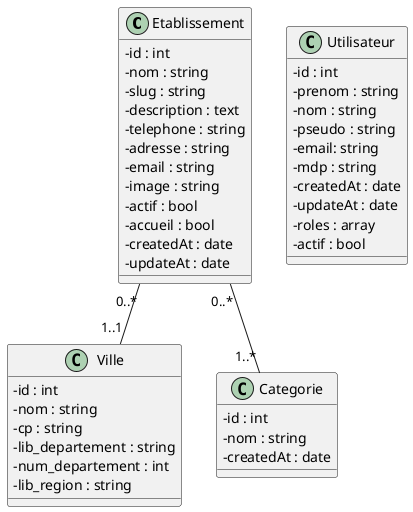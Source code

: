 @startuml
skinparam classAttributeIconSize 0

class Etablissement {
    - id : int
    - nom : string
    - slug : string
    - description : text
    - telephone : string
    - adresse : string
    - email : string
    - image : string
    - actif : bool
    - accueil : bool
    - createdAt : date
    - updateAt : date
}

class Ville {
    - id : int
    - nom : string
    - cp : string
    - lib_departement : string
    - num_departement : int
    - lib_region : string
}

class Categorie {
    - id : int
    - nom : string
    - createdAt : date
}

class Utilisateur {
    - id : int
    - prenom : string
    - nom : string
    - pseudo : string
    - email: string
    - mdp : string
    - createdAt : date
    - updateAt : date
    - roles : array
    - actif : bool
}

Etablissement "0..*" -- "1..*" Categorie
Etablissement "0..*" -- "1..1" Ville

@enduml
